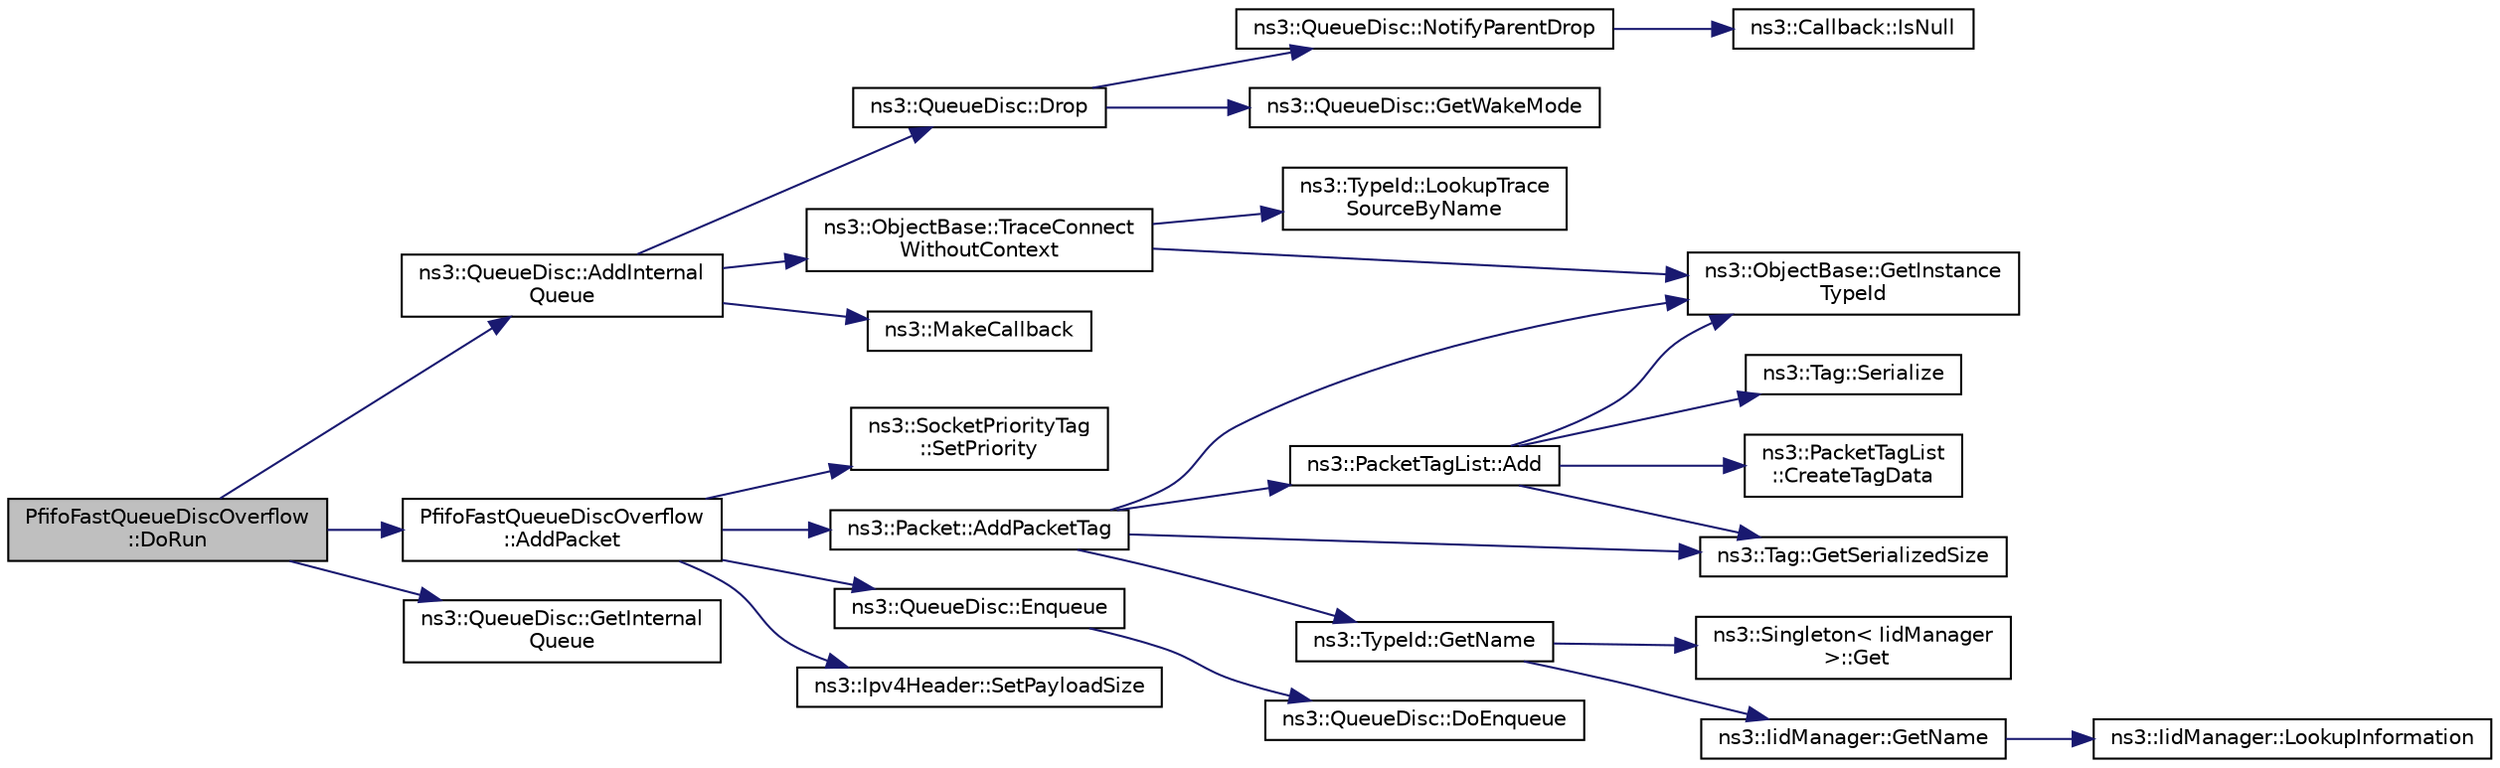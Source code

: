 digraph "PfifoFastQueueDiscOverflow::DoRun"
{
  edge [fontname="Helvetica",fontsize="10",labelfontname="Helvetica",labelfontsize="10"];
  node [fontname="Helvetica",fontsize="10",shape=record];
  rankdir="LR";
  Node1 [label="PfifoFastQueueDiscOverflow\l::DoRun",height=0.2,width=0.4,color="black", fillcolor="grey75", style="filled", fontcolor="black"];
  Node1 -> Node2 [color="midnightblue",fontsize="10",style="solid"];
  Node2 [label="ns3::QueueDisc::AddInternal\lQueue",height=0.2,width=0.4,color="black", fillcolor="white", style="filled",URL="$d0/d7b/classns3_1_1QueueDisc.html#a0599223e2a3976ef042a56c2923a2b61",tooltip="Add an internal queue to the tail of the list of queues. "];
  Node2 -> Node3 [color="midnightblue",fontsize="10",style="solid"];
  Node3 [label="ns3::ObjectBase::TraceConnect\lWithoutContext",height=0.2,width=0.4,color="black", fillcolor="white", style="filled",URL="$d2/dac/classns3_1_1ObjectBase.html#a1be45f6fd561e75dcac9dfa81b2b81e4"];
  Node3 -> Node4 [color="midnightblue",fontsize="10",style="solid"];
  Node4 [label="ns3::ObjectBase::GetInstance\lTypeId",height=0.2,width=0.4,color="black", fillcolor="white", style="filled",URL="$d2/dac/classns3_1_1ObjectBase.html#abe5b43a6f5b99a92a4c3122db31f06fb"];
  Node3 -> Node5 [color="midnightblue",fontsize="10",style="solid"];
  Node5 [label="ns3::TypeId::LookupTrace\lSourceByName",height=0.2,width=0.4,color="black", fillcolor="white", style="filled",URL="$d6/d11/classns3_1_1TypeId.html#a9b846d40a381142dc29f4dcd9b905c7f"];
  Node2 -> Node6 [color="midnightblue",fontsize="10",style="solid"];
  Node6 [label="ns3::MakeCallback",height=0.2,width=0.4,color="black", fillcolor="white", style="filled",URL="$dd/de0/group__makecallbackmemptr.html#ga9376283685aa99d204048d6a4b7610a4"];
  Node2 -> Node7 [color="midnightblue",fontsize="10",style="solid"];
  Node7 [label="ns3::QueueDisc::Drop",height=0.2,width=0.4,color="black", fillcolor="white", style="filled",URL="$d0/d7b/classns3_1_1QueueDisc.html#a4e8bbd3afbd927df3342dd015f30b08c",tooltip="Drop a packet. "];
  Node7 -> Node8 [color="midnightblue",fontsize="10",style="solid"];
  Node8 [label="ns3::QueueDisc::GetWakeMode",height=0.2,width=0.4,color="black", fillcolor="white", style="filled",URL="$d0/d7b/classns3_1_1QueueDisc.html#a51a079153b474eec1bad9abe715d9510"];
  Node7 -> Node9 [color="midnightblue",fontsize="10",style="solid"];
  Node9 [label="ns3::QueueDisc::NotifyParentDrop",height=0.2,width=0.4,color="black", fillcolor="white", style="filled",URL="$d0/d7b/classns3_1_1QueueDisc.html#aee0b845da519a8121dbe5a397ed63b54",tooltip="Notify the parent queue disc of a packet drop. "];
  Node9 -> Node10 [color="midnightblue",fontsize="10",style="solid"];
  Node10 [label="ns3::Callback::IsNull",height=0.2,width=0.4,color="black", fillcolor="white", style="filled",URL="$d1/d48/classns3_1_1Callback.html#aa8e27826badbf37f84763f36f70d9b54"];
  Node1 -> Node11 [color="midnightblue",fontsize="10",style="solid"];
  Node11 [label="PfifoFastQueueDiscOverflow\l::AddPacket",height=0.2,width=0.4,color="black", fillcolor="white", style="filled",URL="$d2/d63/classPfifoFastQueueDiscOverflow.html#a582831d7aed3c5d5f57d3bd4859a7f89"];
  Node11 -> Node12 [color="midnightblue",fontsize="10",style="solid"];
  Node12 [label="ns3::Ipv4Header::SetPayloadSize",height=0.2,width=0.4,color="black", fillcolor="white", style="filled",URL="$d9/df1/classns3_1_1Ipv4Header.html#a3e961181f7839619a68bb7a2dcd483b0"];
  Node11 -> Node13 [color="midnightblue",fontsize="10",style="solid"];
  Node13 [label="ns3::SocketPriorityTag\l::SetPriority",height=0.2,width=0.4,color="black", fillcolor="white", style="filled",URL="$da/d3d/classns3_1_1SocketPriorityTag.html#aca4be6f3e7c133189a76171488be5cf4",tooltip="Set the tag&#39;s priority. "];
  Node11 -> Node14 [color="midnightblue",fontsize="10",style="solid"];
  Node14 [label="ns3::Packet::AddPacketTag",height=0.2,width=0.4,color="black", fillcolor="white", style="filled",URL="$dd/d7a/classns3_1_1Packet.html#a7400b8655852f5271c5957250d0141af",tooltip="Add a packet tag. "];
  Node14 -> Node4 [color="midnightblue",fontsize="10",style="solid"];
  Node14 -> Node15 [color="midnightblue",fontsize="10",style="solid"];
  Node15 [label="ns3::TypeId::GetName",height=0.2,width=0.4,color="black", fillcolor="white", style="filled",URL="$d6/d11/classns3_1_1TypeId.html#aa3c41c79ae428b3cb396a9c6bb3ef314"];
  Node15 -> Node16 [color="midnightblue",fontsize="10",style="solid"];
  Node16 [label="ns3::Singleton\< IidManager\l \>::Get",height=0.2,width=0.4,color="black", fillcolor="white", style="filled",URL="$d8/d77/classns3_1_1Singleton.html#a80a2cd3c25a27ea72add7a9f7a141ffa"];
  Node15 -> Node17 [color="midnightblue",fontsize="10",style="solid"];
  Node17 [label="ns3::IidManager::GetName",height=0.2,width=0.4,color="black", fillcolor="white", style="filled",URL="$d4/d1c/classns3_1_1IidManager.html#a5d68d0f0f44594dcdec239dbdb5bf53c"];
  Node17 -> Node18 [color="midnightblue",fontsize="10",style="solid"];
  Node18 [label="ns3::IidManager::LookupInformation",height=0.2,width=0.4,color="black", fillcolor="white", style="filled",URL="$d4/d1c/classns3_1_1IidManager.html#a6b1f4ba2815dba27a377e8a8db2384cf"];
  Node14 -> Node19 [color="midnightblue",fontsize="10",style="solid"];
  Node19 [label="ns3::Tag::GetSerializedSize",height=0.2,width=0.4,color="black", fillcolor="white", style="filled",URL="$d0/d79/classns3_1_1Tag.html#a01c8efdea943fd8cce2ef5d4d67eefa6"];
  Node14 -> Node20 [color="midnightblue",fontsize="10",style="solid"];
  Node20 [label="ns3::PacketTagList::Add",height=0.2,width=0.4,color="black", fillcolor="white", style="filled",URL="$dd/d19/classns3_1_1PacketTagList.html#a37f008b6f336f3ac6232d558b93e8a6e"];
  Node20 -> Node4 [color="midnightblue",fontsize="10",style="solid"];
  Node20 -> Node21 [color="midnightblue",fontsize="10",style="solid"];
  Node21 [label="ns3::PacketTagList\l::CreateTagData",height=0.2,width=0.4,color="black", fillcolor="white", style="filled",URL="$dd/d19/classns3_1_1PacketTagList.html#abfab9cfb3a21336e2f7962cc51fcff94"];
  Node20 -> Node19 [color="midnightblue",fontsize="10",style="solid"];
  Node20 -> Node22 [color="midnightblue",fontsize="10",style="solid"];
  Node22 [label="ns3::Tag::Serialize",height=0.2,width=0.4,color="black", fillcolor="white", style="filled",URL="$d0/d79/classns3_1_1Tag.html#ac9aa7c4f923da5d2c82de94690101dc3"];
  Node11 -> Node23 [color="midnightblue",fontsize="10",style="solid"];
  Node23 [label="ns3::QueueDisc::Enqueue",height=0.2,width=0.4,color="black", fillcolor="white", style="filled",URL="$d0/d7b/classns3_1_1QueueDisc.html#af452fb01b98fed312125163f1fe85431"];
  Node23 -> Node24 [color="midnightblue",fontsize="10",style="solid"];
  Node24 [label="ns3::QueueDisc::DoEnqueue",height=0.2,width=0.4,color="black", fillcolor="white", style="filled",URL="$d0/d7b/classns3_1_1QueueDisc.html#a22d77d2ec26e6fe5476d976d9d5e3a66"];
  Node1 -> Node25 [color="midnightblue",fontsize="10",style="solid"];
  Node25 [label="ns3::QueueDisc::GetInternal\lQueue",height=0.2,width=0.4,color="black", fillcolor="white", style="filled",URL="$d0/d7b/classns3_1_1QueueDisc.html#adf09b498c07c5677c26ea4b8309def74",tooltip="Get the i-th internal queue. "];
}
